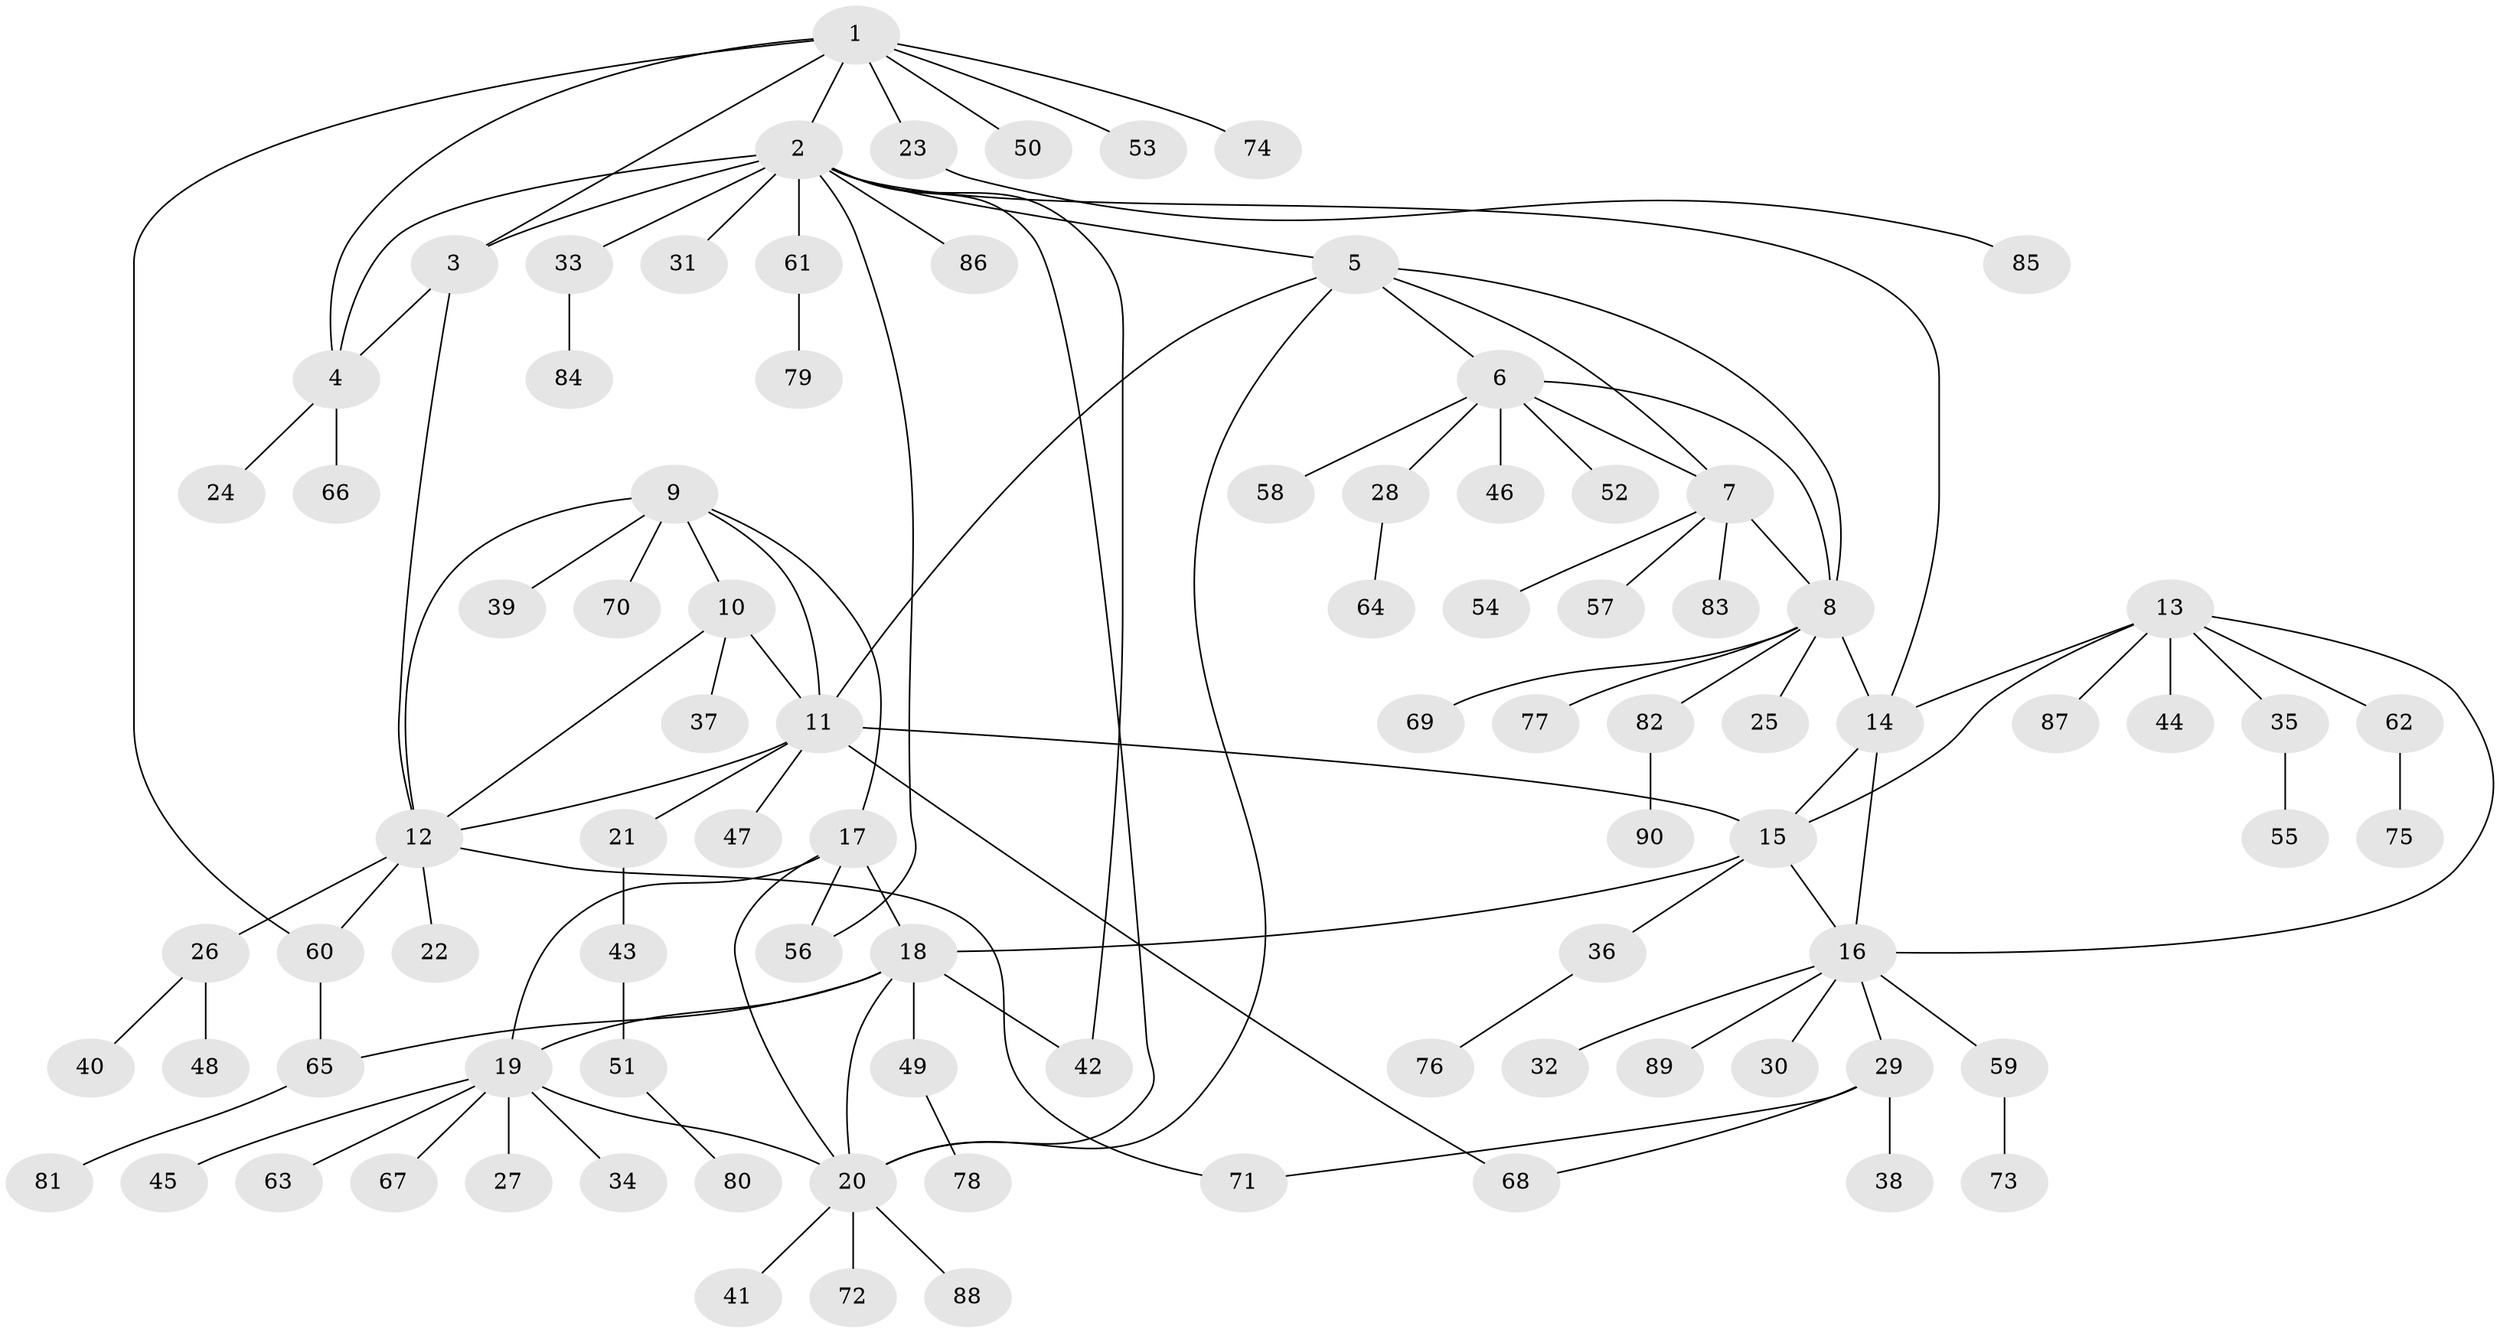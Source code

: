 // Generated by graph-tools (version 1.1) at 2025/50/03/09/25 03:50:36]
// undirected, 90 vertices, 116 edges
graph export_dot {
graph [start="1"]
  node [color=gray90,style=filled];
  1;
  2;
  3;
  4;
  5;
  6;
  7;
  8;
  9;
  10;
  11;
  12;
  13;
  14;
  15;
  16;
  17;
  18;
  19;
  20;
  21;
  22;
  23;
  24;
  25;
  26;
  27;
  28;
  29;
  30;
  31;
  32;
  33;
  34;
  35;
  36;
  37;
  38;
  39;
  40;
  41;
  42;
  43;
  44;
  45;
  46;
  47;
  48;
  49;
  50;
  51;
  52;
  53;
  54;
  55;
  56;
  57;
  58;
  59;
  60;
  61;
  62;
  63;
  64;
  65;
  66;
  67;
  68;
  69;
  70;
  71;
  72;
  73;
  74;
  75;
  76;
  77;
  78;
  79;
  80;
  81;
  82;
  83;
  84;
  85;
  86;
  87;
  88;
  89;
  90;
  1 -- 2;
  1 -- 3;
  1 -- 4;
  1 -- 23;
  1 -- 50;
  1 -- 53;
  1 -- 60;
  1 -- 74;
  2 -- 3;
  2 -- 4;
  2 -- 5;
  2 -- 14;
  2 -- 20;
  2 -- 31;
  2 -- 33;
  2 -- 42;
  2 -- 56;
  2 -- 61;
  2 -- 86;
  3 -- 4;
  3 -- 12;
  4 -- 24;
  4 -- 66;
  5 -- 6;
  5 -- 7;
  5 -- 8;
  5 -- 11;
  5 -- 20;
  6 -- 7;
  6 -- 8;
  6 -- 28;
  6 -- 46;
  6 -- 52;
  6 -- 58;
  7 -- 8;
  7 -- 54;
  7 -- 57;
  7 -- 83;
  8 -- 14;
  8 -- 25;
  8 -- 69;
  8 -- 77;
  8 -- 82;
  9 -- 10;
  9 -- 11;
  9 -- 12;
  9 -- 17;
  9 -- 39;
  9 -- 70;
  10 -- 11;
  10 -- 12;
  10 -- 37;
  11 -- 12;
  11 -- 15;
  11 -- 21;
  11 -- 47;
  11 -- 68;
  12 -- 22;
  12 -- 26;
  12 -- 60;
  12 -- 71;
  13 -- 14;
  13 -- 15;
  13 -- 16;
  13 -- 35;
  13 -- 44;
  13 -- 62;
  13 -- 87;
  14 -- 15;
  14 -- 16;
  15 -- 16;
  15 -- 18;
  15 -- 36;
  16 -- 29;
  16 -- 30;
  16 -- 32;
  16 -- 59;
  16 -- 89;
  17 -- 18;
  17 -- 19;
  17 -- 20;
  17 -- 56;
  18 -- 19;
  18 -- 20;
  18 -- 42;
  18 -- 49;
  18 -- 65;
  19 -- 20;
  19 -- 27;
  19 -- 34;
  19 -- 45;
  19 -- 63;
  19 -- 67;
  20 -- 41;
  20 -- 72;
  20 -- 88;
  21 -- 43;
  23 -- 85;
  26 -- 40;
  26 -- 48;
  28 -- 64;
  29 -- 38;
  29 -- 68;
  29 -- 71;
  33 -- 84;
  35 -- 55;
  36 -- 76;
  43 -- 51;
  49 -- 78;
  51 -- 80;
  59 -- 73;
  60 -- 65;
  61 -- 79;
  62 -- 75;
  65 -- 81;
  82 -- 90;
}
